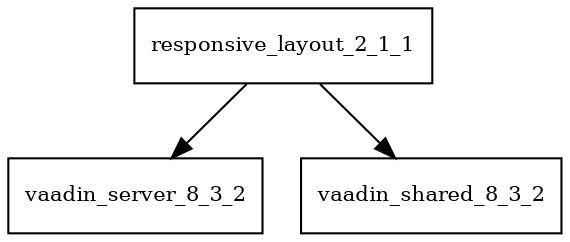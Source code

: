 digraph responsive_layout_2_1_1_dependencies {
  node [shape = box, fontsize=10.0];
  responsive_layout_2_1_1 -> vaadin_server_8_3_2;
  responsive_layout_2_1_1 -> vaadin_shared_8_3_2;
}
